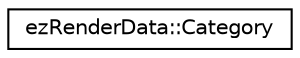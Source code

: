 digraph "Graphical Class Hierarchy"
{
 // LATEX_PDF_SIZE
  edge [fontname="Helvetica",fontsize="10",labelfontname="Helvetica",labelfontsize="10"];
  node [fontname="Helvetica",fontsize="10",shape=record];
  rankdir="LR";
  Node0 [label="ezRenderData::Category",height=0.2,width=0.4,color="black", fillcolor="white", style="filled",URL="$de/dc4/structez_render_data_1_1_category.htm",tooltip=" "];
}
